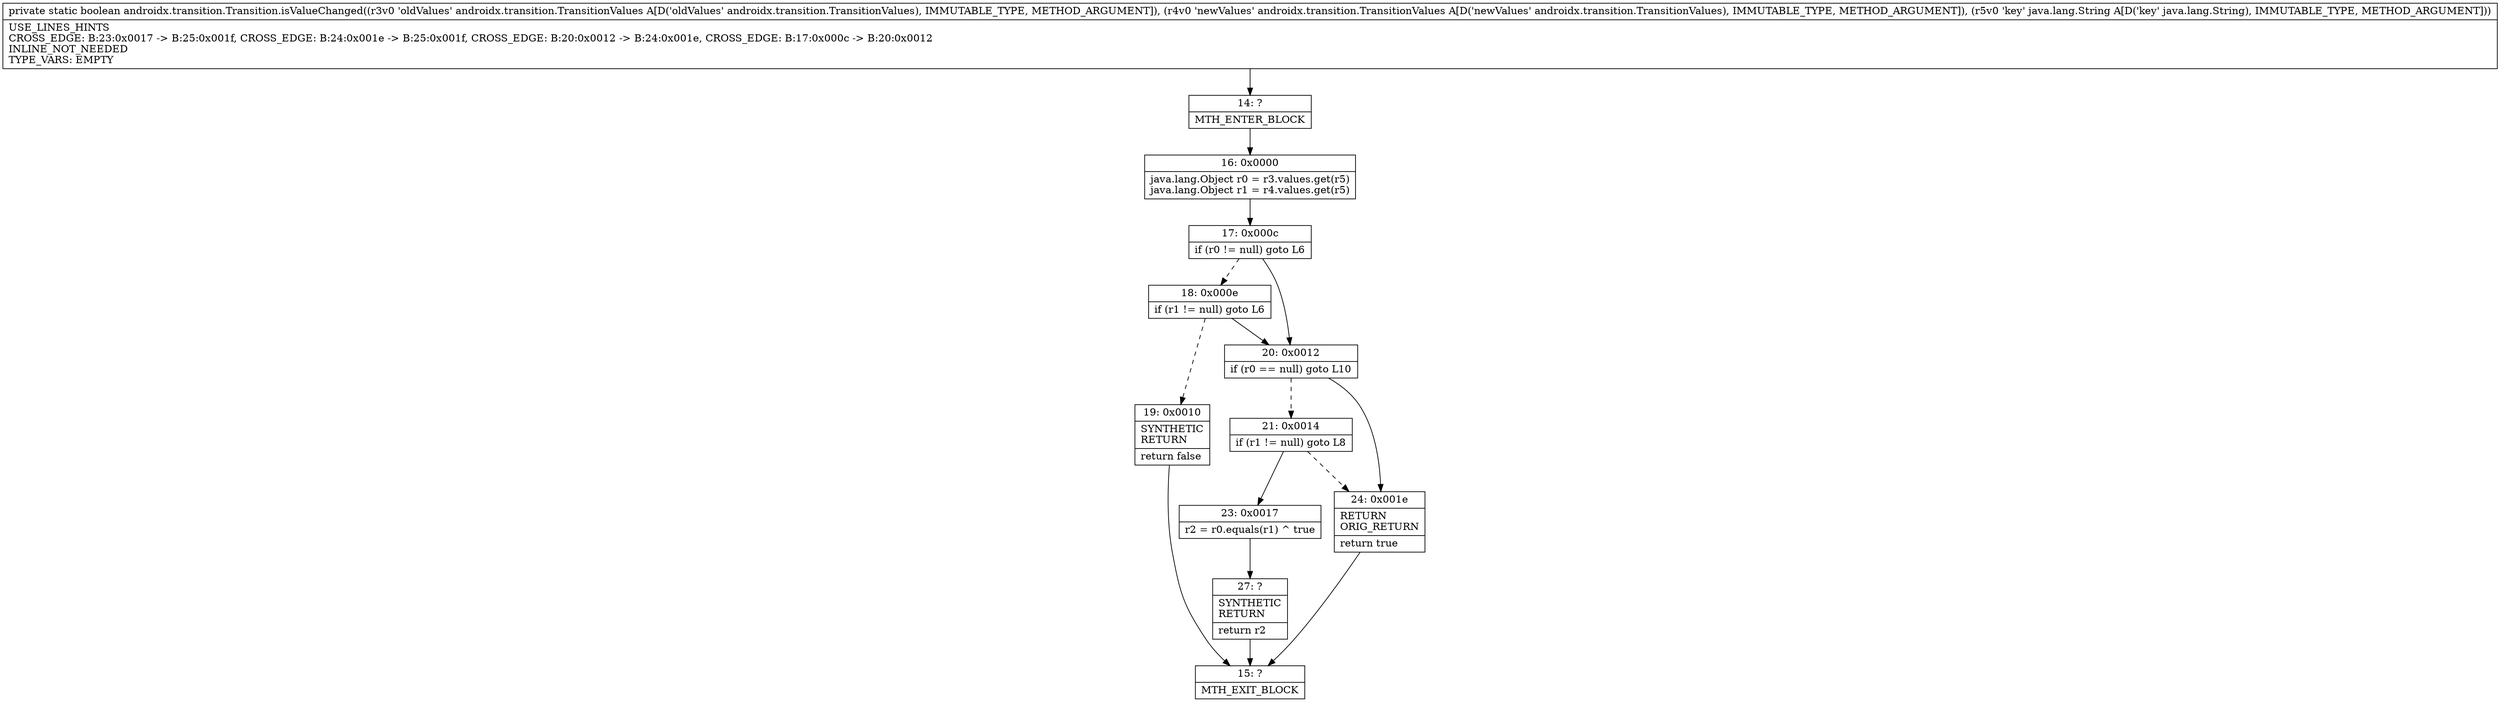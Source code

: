 digraph "CFG forandroidx.transition.Transition.isValueChanged(Landroidx\/transition\/TransitionValues;Landroidx\/transition\/TransitionValues;Ljava\/lang\/String;)Z" {
Node_14 [shape=record,label="{14\:\ ?|MTH_ENTER_BLOCK\l}"];
Node_16 [shape=record,label="{16\:\ 0x0000|java.lang.Object r0 = r3.values.get(r5)\ljava.lang.Object r1 = r4.values.get(r5)\l}"];
Node_17 [shape=record,label="{17\:\ 0x000c|if (r0 != null) goto L6\l}"];
Node_18 [shape=record,label="{18\:\ 0x000e|if (r1 != null) goto L6\l}"];
Node_19 [shape=record,label="{19\:\ 0x0010|SYNTHETIC\lRETURN\l|return false\l}"];
Node_15 [shape=record,label="{15\:\ ?|MTH_EXIT_BLOCK\l}"];
Node_20 [shape=record,label="{20\:\ 0x0012|if (r0 == null) goto L10\l}"];
Node_21 [shape=record,label="{21\:\ 0x0014|if (r1 != null) goto L8\l}"];
Node_23 [shape=record,label="{23\:\ 0x0017|r2 = r0.equals(r1) ^ true\l}"];
Node_27 [shape=record,label="{27\:\ ?|SYNTHETIC\lRETURN\l|return r2\l}"];
Node_24 [shape=record,label="{24\:\ 0x001e|RETURN\lORIG_RETURN\l|return true\l}"];
MethodNode[shape=record,label="{private static boolean androidx.transition.Transition.isValueChanged((r3v0 'oldValues' androidx.transition.TransitionValues A[D('oldValues' androidx.transition.TransitionValues), IMMUTABLE_TYPE, METHOD_ARGUMENT]), (r4v0 'newValues' androidx.transition.TransitionValues A[D('newValues' androidx.transition.TransitionValues), IMMUTABLE_TYPE, METHOD_ARGUMENT]), (r5v0 'key' java.lang.String A[D('key' java.lang.String), IMMUTABLE_TYPE, METHOD_ARGUMENT]))  | USE_LINES_HINTS\lCROSS_EDGE: B:23:0x0017 \-\> B:25:0x001f, CROSS_EDGE: B:24:0x001e \-\> B:25:0x001f, CROSS_EDGE: B:20:0x0012 \-\> B:24:0x001e, CROSS_EDGE: B:17:0x000c \-\> B:20:0x0012\lINLINE_NOT_NEEDED\lTYPE_VARS: EMPTY\l}"];
MethodNode -> Node_14;Node_14 -> Node_16;
Node_16 -> Node_17;
Node_17 -> Node_18[style=dashed];
Node_17 -> Node_20;
Node_18 -> Node_19[style=dashed];
Node_18 -> Node_20;
Node_19 -> Node_15;
Node_20 -> Node_21[style=dashed];
Node_20 -> Node_24;
Node_21 -> Node_23;
Node_21 -> Node_24[style=dashed];
Node_23 -> Node_27;
Node_27 -> Node_15;
Node_24 -> Node_15;
}

